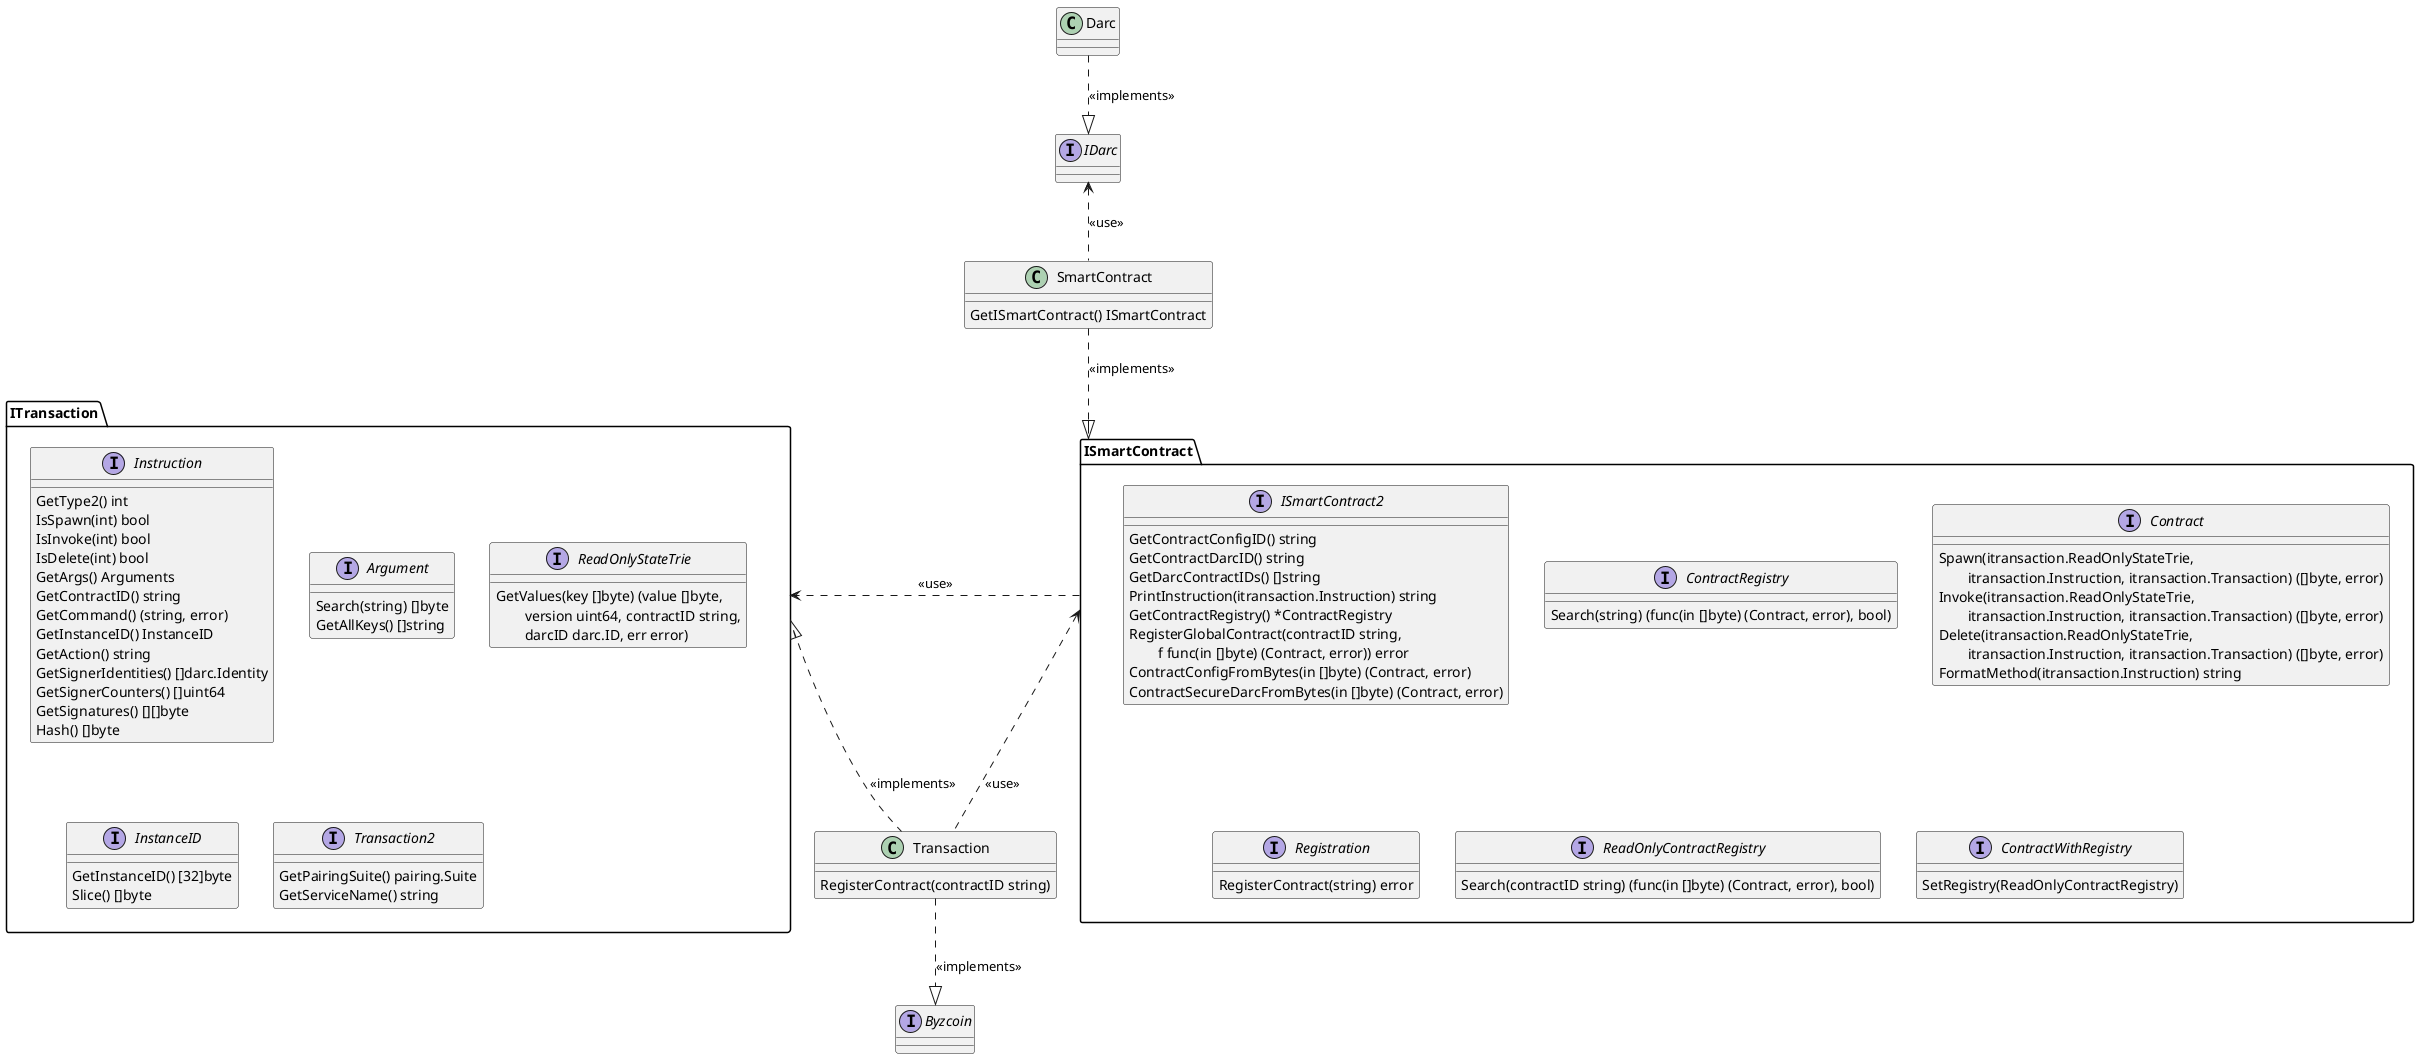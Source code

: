 @startuml

class Darc {
}

interface IDarc {
}

Darc ..|> IDarc : <<implements>>
IDarc <.. SmartContract : <<use>>

class SmartContract {
  GetISmartContract() ISmartContract
}

package ITransaction {
  interface Instruction {
	  GetType2() int
	  IsSpawn(int) bool
	  IsInvoke(int) bool
	  IsDelete(int) bool
	  GetArgs() Arguments
	  GetContractID() string
	  GetCommand() (string, error)
	  GetInstanceID() InstanceID
	  GetAction() string
	  GetSignerIdentities() []darc.Identity
	  GetSignerCounters() []uint64
	  GetSignatures() [][]byte
	  Hash() []byte
  }
  interface Argument {
	  Search(string) []byte
	  GetAllKeys() []string
  }
  interface ReadOnlyStateTrie {
	  GetValues(key []byte) (value []byte,\n\tversion uint64, contractID string,\n\tdarcID darc.ID, err error)
  }
  interface InstanceID {
	  GetInstanceID() [32]byte
	  Slice() []byte
  }
  interface Transaction2 {
	  GetPairingSuite() pairing.Suite
	  GetServiceName() string
  }
}

ISmartContract .right.> ITransaction : <<use>>
ITransaction <|.. Transaction : <<implements>>

package ISmartContract {
  interface ISmartContract2 {
	  GetContractConfigID() string
	  GetContractDarcID() string
	  GetDarcContractIDs() []string
	  PrintInstruction(itransaction.Instruction) string
	  GetContractRegistry() *ContractRegistry
	  RegisterGlobalContract(contractID string, \n\tf func(in []byte) (Contract, error)) error
	  ContractConfigFromBytes(in []byte) (Contract, error)
	  ContractSecureDarcFromBytes(in []byte) (Contract, error)
  }
  interface ContractRegistry {
	  Search(string) (func(in []byte) (Contract, error), bool)
  }
  interface Contract {
	  Spawn(itransaction.ReadOnlyStateTrie, \n\titransaction.Instruction, itransaction.Transaction) ([]byte, error)
	  Invoke(itransaction.ReadOnlyStateTrie, \n\titransaction.Instruction, itransaction.Transaction) ([]byte, error)
	  Delete(itransaction.ReadOnlyStateTrie, \n\titransaction.Instruction, itransaction.Transaction) ([]byte, error)
	  FormatMethod(itransaction.Instruction) string
  }
  interface Registration {
    RegisterContract(string) error
  }
  interface ReadOnlyContractRegistry {
    Search(contractID string) (func(in []byte) (Contract, error), bool)  
  }
  interface ContractWithRegistry {
    SetRegistry(ReadOnlyContractRegistry)  
  }
}

class Transaction {
  RegisterContract(contractID string)
}

interface Byzcoin {
}

Transaction ..|> Byzcoin : <<implements>>

ISmartContract <.. Transaction : <<use>>
SmartContract ..|> ISmartContract : <<implements>>
@enduml